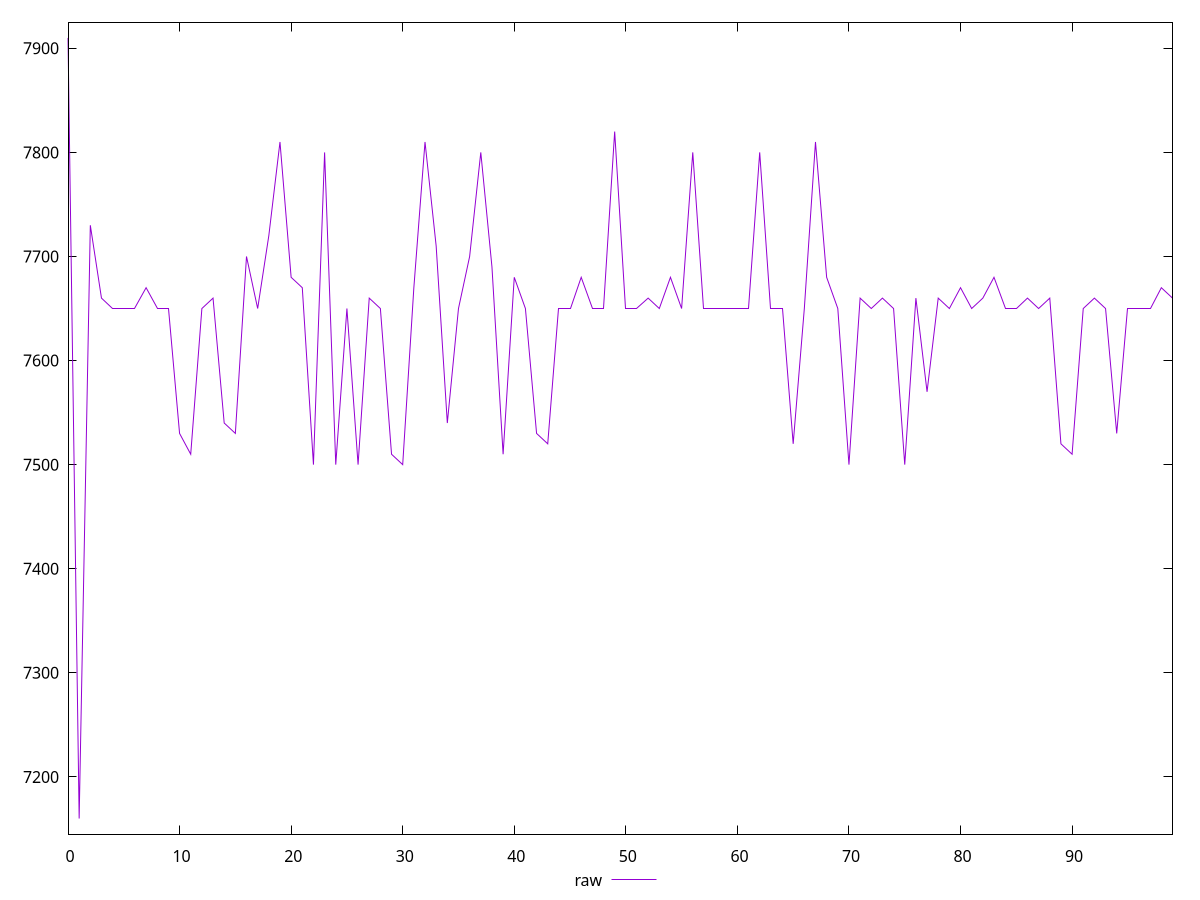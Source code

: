 reset

$raw <<EOF
0 7910
1 7160
2 7730
3 7660
4 7650
5 7650
6 7650
7 7670
8 7650
9 7650
10 7530
11 7510
12 7650
13 7660
14 7540
15 7530
16 7700
17 7650
18 7720
19 7810
20 7680
21 7670
22 7500
23 7800
24 7500
25 7650
26 7500
27 7660
28 7650
29 7510
30 7500
31 7670
32 7810
33 7710
34 7540
35 7650
36 7700
37 7800
38 7690
39 7510
40 7680
41 7650
42 7530
43 7520
44 7650
45 7650
46 7680
47 7650
48 7650
49 7820
50 7650
51 7650
52 7660
53 7650
54 7680
55 7650
56 7800
57 7650
58 7650
59 7650
60 7650
61 7650
62 7800
63 7650
64 7650
65 7520
66 7650
67 7810
68 7680
69 7650
70 7500
71 7660
72 7650
73 7660
74 7650
75 7500
76 7660
77 7570
78 7660
79 7650
80 7670
81 7650
82 7660
83 7680
84 7650
85 7650
86 7660
87 7650
88 7660
89 7520
90 7510
91 7650
92 7660
93 7650
94 7530
95 7650
96 7650
97 7650
98 7670
99 7660
EOF

set key outside below
set xrange [0:99]
set yrange [7145:7925]
set trange [7145:7925]
set terminal svg size 640, 500 enhanced background rgb 'white'
set output "report_00019_2021-02-10T18-14-37.922Z//uses-text-compression/samples/pages/raw/values.svg"

plot $raw title "raw" with line

reset
